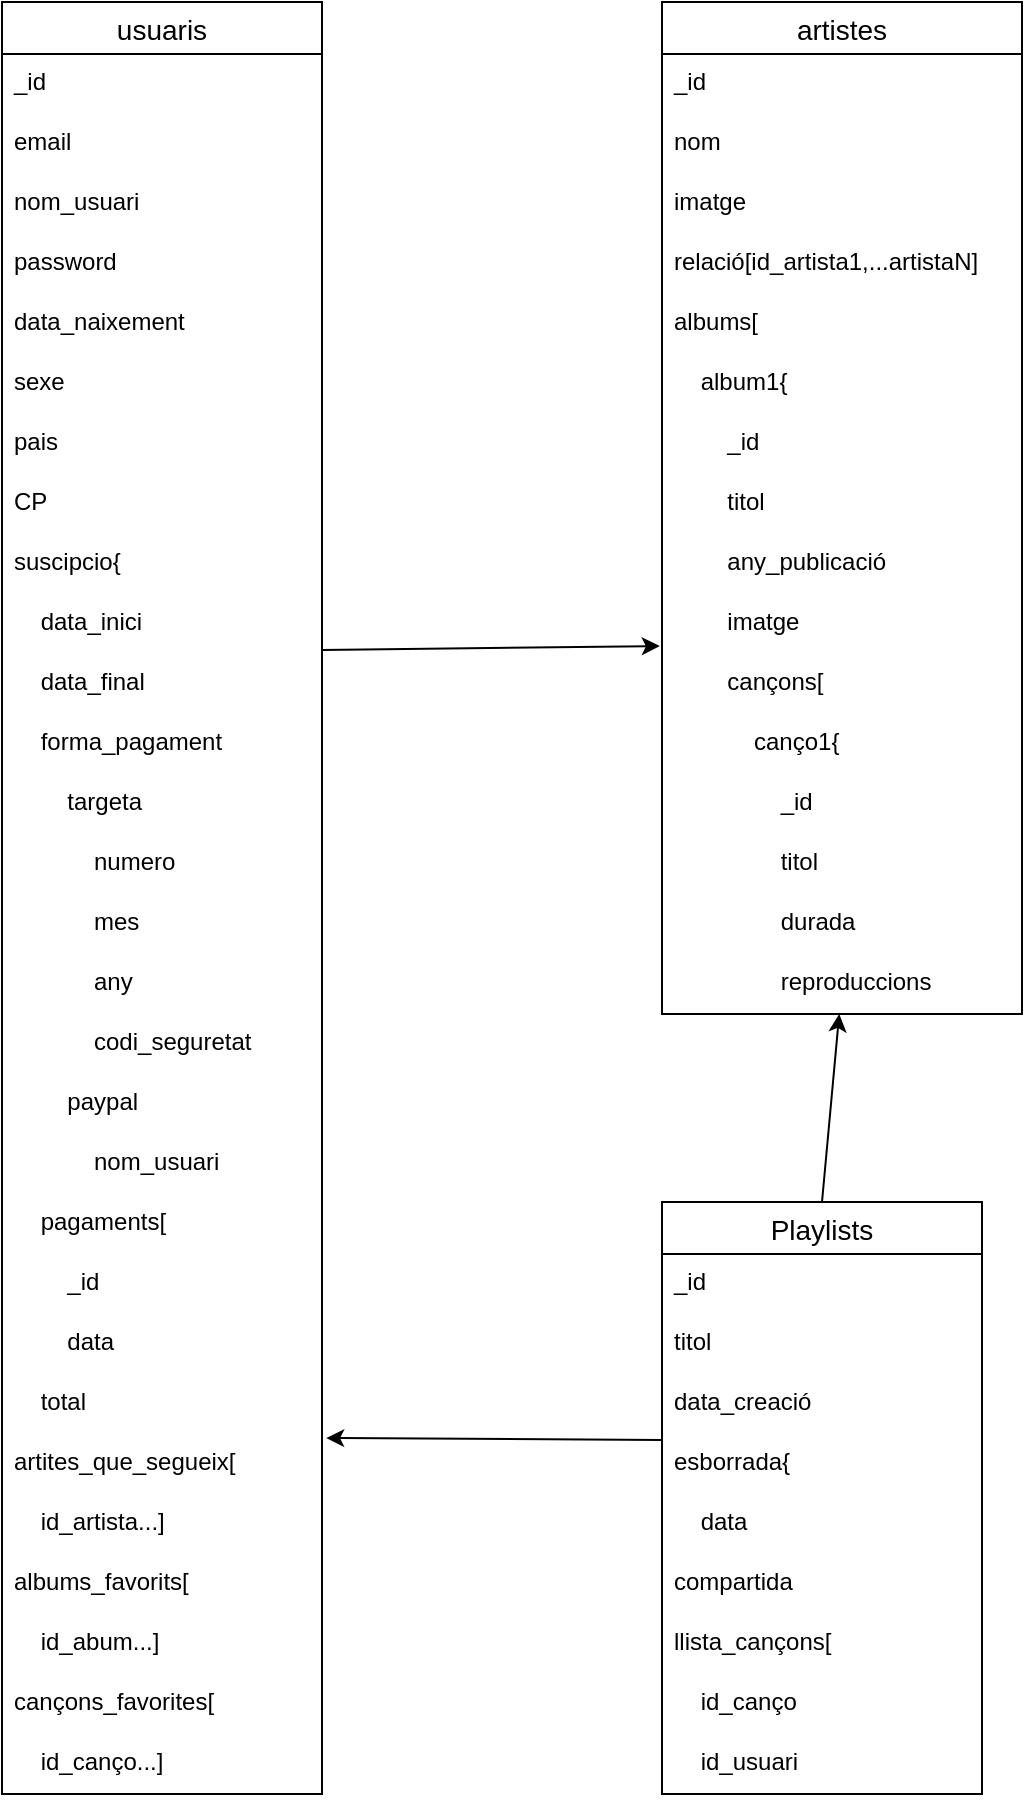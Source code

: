 <mxfile version="16.5.1" type="device"><diagram id="1F7Q7vVh27lHdalvWi7n" name="Página-1"><mxGraphModel dx="642" dy="1385" grid="1" gridSize="10" guides="1" tooltips="1" connect="1" arrows="1" fold="1" page="1" pageScale="1" pageWidth="827" pageHeight="1169" math="0" shadow="0"><root><mxCell id="0"/><mxCell id="1" parent="0"/><mxCell id="1vfCVsXAJuwGsIcXLxDr-1" value="artistes" style="swimlane;fontStyle=0;childLayout=stackLayout;horizontal=1;startSize=26;horizontalStack=0;resizeParent=1;resizeParentMax=0;resizeLast=0;collapsible=1;marginBottom=0;align=center;fontSize=14;" vertex="1" parent="1"><mxGeometry x="360" y="40" width="180" height="506" as="geometry"/></mxCell><mxCell id="1vfCVsXAJuwGsIcXLxDr-2" value="_id" style="text;strokeColor=none;fillColor=none;spacingLeft=4;spacingRight=4;overflow=hidden;rotatable=0;points=[[0,0.5],[1,0.5]];portConstraint=eastwest;fontSize=12;" vertex="1" parent="1vfCVsXAJuwGsIcXLxDr-1"><mxGeometry y="26" width="180" height="30" as="geometry"/></mxCell><mxCell id="1vfCVsXAJuwGsIcXLxDr-3" value="nom" style="text;strokeColor=none;fillColor=none;spacingLeft=4;spacingRight=4;overflow=hidden;rotatable=0;points=[[0,0.5],[1,0.5]];portConstraint=eastwest;fontSize=12;" vertex="1" parent="1vfCVsXAJuwGsIcXLxDr-1"><mxGeometry y="56" width="180" height="30" as="geometry"/></mxCell><mxCell id="1vfCVsXAJuwGsIcXLxDr-4" value="imatge" style="text;strokeColor=none;fillColor=none;spacingLeft=4;spacingRight=4;overflow=hidden;rotatable=0;points=[[0,0.5],[1,0.5]];portConstraint=eastwest;fontSize=12;" vertex="1" parent="1vfCVsXAJuwGsIcXLxDr-1"><mxGeometry y="86" width="180" height="30" as="geometry"/></mxCell><mxCell id="1vfCVsXAJuwGsIcXLxDr-5" value="relació[id_artista1,...artistaN]" style="text;strokeColor=none;fillColor=none;spacingLeft=4;spacingRight=4;overflow=hidden;rotatable=0;points=[[0,0.5],[1,0.5]];portConstraint=eastwest;fontSize=12;" vertex="1" parent="1vfCVsXAJuwGsIcXLxDr-1"><mxGeometry y="116" width="180" height="30" as="geometry"/></mxCell><mxCell id="1vfCVsXAJuwGsIcXLxDr-6" value="albums[" style="text;strokeColor=none;fillColor=none;spacingLeft=4;spacingRight=4;overflow=hidden;rotatable=0;points=[[0,0.5],[1,0.5]];portConstraint=eastwest;fontSize=12;" vertex="1" parent="1vfCVsXAJuwGsIcXLxDr-1"><mxGeometry y="146" width="180" height="30" as="geometry"/></mxCell><mxCell id="1vfCVsXAJuwGsIcXLxDr-7" value="    album1{&#10;" style="text;strokeColor=none;fillColor=none;spacingLeft=4;spacingRight=4;overflow=hidden;rotatable=0;points=[[0,0.5],[1,0.5]];portConstraint=eastwest;fontSize=12;" vertex="1" parent="1vfCVsXAJuwGsIcXLxDr-1"><mxGeometry y="176" width="180" height="30" as="geometry"/></mxCell><mxCell id="1vfCVsXAJuwGsIcXLxDr-8" value="        _id&#10;" style="text;strokeColor=none;fillColor=none;spacingLeft=4;spacingRight=4;overflow=hidden;rotatable=0;points=[[0,0.5],[1,0.5]];portConstraint=eastwest;fontSize=12;" vertex="1" parent="1vfCVsXAJuwGsIcXLxDr-1"><mxGeometry y="206" width="180" height="30" as="geometry"/></mxCell><mxCell id="1vfCVsXAJuwGsIcXLxDr-9" value="        titol" style="text;strokeColor=none;fillColor=none;spacingLeft=4;spacingRight=4;overflow=hidden;rotatable=0;points=[[0,0.5],[1,0.5]];portConstraint=eastwest;fontSize=12;" vertex="1" parent="1vfCVsXAJuwGsIcXLxDr-1"><mxGeometry y="236" width="180" height="30" as="geometry"/></mxCell><mxCell id="1vfCVsXAJuwGsIcXLxDr-10" value="        any_publicació" style="text;strokeColor=none;fillColor=none;spacingLeft=4;spacingRight=4;overflow=hidden;rotatable=0;points=[[0,0.5],[1,0.5]];portConstraint=eastwest;fontSize=12;" vertex="1" parent="1vfCVsXAJuwGsIcXLxDr-1"><mxGeometry y="266" width="180" height="30" as="geometry"/></mxCell><mxCell id="1vfCVsXAJuwGsIcXLxDr-11" value="        imatge" style="text;strokeColor=none;fillColor=none;spacingLeft=4;spacingRight=4;overflow=hidden;rotatable=0;points=[[0,0.5],[1,0.5]];portConstraint=eastwest;fontSize=12;" vertex="1" parent="1vfCVsXAJuwGsIcXLxDr-1"><mxGeometry y="296" width="180" height="30" as="geometry"/></mxCell><mxCell id="1vfCVsXAJuwGsIcXLxDr-12" value="        cançons[&#10; " style="text;strokeColor=none;fillColor=none;spacingLeft=4;spacingRight=4;overflow=hidden;rotatable=0;points=[[0,0.5],[1,0.5]];portConstraint=eastwest;fontSize=12;" vertex="1" parent="1vfCVsXAJuwGsIcXLxDr-1"><mxGeometry y="326" width="180" height="30" as="geometry"/></mxCell><mxCell id="1vfCVsXAJuwGsIcXLxDr-13" value="            canço1{" style="text;strokeColor=none;fillColor=none;spacingLeft=4;spacingRight=4;overflow=hidden;rotatable=0;points=[[0,0.5],[1,0.5]];portConstraint=eastwest;fontSize=12;" vertex="1" parent="1vfCVsXAJuwGsIcXLxDr-1"><mxGeometry y="356" width="180" height="30" as="geometry"/></mxCell><mxCell id="1vfCVsXAJuwGsIcXLxDr-14" value="                _id" style="text;strokeColor=none;fillColor=none;spacingLeft=4;spacingRight=4;overflow=hidden;rotatable=0;points=[[0,0.5],[1,0.5]];portConstraint=eastwest;fontSize=12;" vertex="1" parent="1vfCVsXAJuwGsIcXLxDr-1"><mxGeometry y="386" width="180" height="30" as="geometry"/></mxCell><mxCell id="1vfCVsXAJuwGsIcXLxDr-15" value="                titol" style="text;strokeColor=none;fillColor=none;spacingLeft=4;spacingRight=4;overflow=hidden;rotatable=0;points=[[0,0.5],[1,0.5]];portConstraint=eastwest;fontSize=12;" vertex="1" parent="1vfCVsXAJuwGsIcXLxDr-1"><mxGeometry y="416" width="180" height="30" as="geometry"/></mxCell><mxCell id="1vfCVsXAJuwGsIcXLxDr-16" value="                durada" style="text;strokeColor=none;fillColor=none;spacingLeft=4;spacingRight=4;overflow=hidden;rotatable=0;points=[[0,0.5],[1,0.5]];portConstraint=eastwest;fontSize=12;" vertex="1" parent="1vfCVsXAJuwGsIcXLxDr-1"><mxGeometry y="446" width="180" height="30" as="geometry"/></mxCell><mxCell id="1vfCVsXAJuwGsIcXLxDr-17" value="                reproduccions" style="text;strokeColor=none;fillColor=none;spacingLeft=4;spacingRight=4;overflow=hidden;rotatable=0;points=[[0,0.5],[1,0.5]];portConstraint=eastwest;fontSize=12;" vertex="1" parent="1vfCVsXAJuwGsIcXLxDr-1"><mxGeometry y="476" width="180" height="30" as="geometry"/></mxCell><mxCell id="1vfCVsXAJuwGsIcXLxDr-18" value="usuaris" style="swimlane;fontStyle=0;childLayout=stackLayout;horizontal=1;startSize=26;horizontalStack=0;resizeParent=1;resizeParentMax=0;resizeLast=0;collapsible=1;marginBottom=0;align=center;fontSize=14;" vertex="1" parent="1"><mxGeometry x="30" y="40" width="160" height="896" as="geometry"/></mxCell><mxCell id="1vfCVsXAJuwGsIcXLxDr-19" value="_id" style="text;strokeColor=none;fillColor=none;spacingLeft=4;spacingRight=4;overflow=hidden;rotatable=0;points=[[0,0.5],[1,0.5]];portConstraint=eastwest;fontSize=12;" vertex="1" parent="1vfCVsXAJuwGsIcXLxDr-18"><mxGeometry y="26" width="160" height="30" as="geometry"/></mxCell><mxCell id="1vfCVsXAJuwGsIcXLxDr-20" value="email" style="text;strokeColor=none;fillColor=none;spacingLeft=4;spacingRight=4;overflow=hidden;rotatable=0;points=[[0,0.5],[1,0.5]];portConstraint=eastwest;fontSize=12;" vertex="1" parent="1vfCVsXAJuwGsIcXLxDr-18"><mxGeometry y="56" width="160" height="30" as="geometry"/></mxCell><mxCell id="1vfCVsXAJuwGsIcXLxDr-21" value="nom_usuari" style="text;strokeColor=none;fillColor=none;spacingLeft=4;spacingRight=4;overflow=hidden;rotatable=0;points=[[0,0.5],[1,0.5]];portConstraint=eastwest;fontSize=12;" vertex="1" parent="1vfCVsXAJuwGsIcXLxDr-18"><mxGeometry y="86" width="160" height="30" as="geometry"/></mxCell><mxCell id="1vfCVsXAJuwGsIcXLxDr-22" value="password" style="text;strokeColor=none;fillColor=none;spacingLeft=4;spacingRight=4;overflow=hidden;rotatable=0;points=[[0,0.5],[1,0.5]];portConstraint=eastwest;fontSize=12;" vertex="1" parent="1vfCVsXAJuwGsIcXLxDr-18"><mxGeometry y="116" width="160" height="30" as="geometry"/></mxCell><mxCell id="1vfCVsXAJuwGsIcXLxDr-23" value="data_naixement" style="text;strokeColor=none;fillColor=none;spacingLeft=4;spacingRight=4;overflow=hidden;rotatable=0;points=[[0,0.5],[1,0.5]];portConstraint=eastwest;fontSize=12;" vertex="1" parent="1vfCVsXAJuwGsIcXLxDr-18"><mxGeometry y="146" width="160" height="30" as="geometry"/></mxCell><mxCell id="1vfCVsXAJuwGsIcXLxDr-24" value="sexe" style="text;strokeColor=none;fillColor=none;spacingLeft=4;spacingRight=4;overflow=hidden;rotatable=0;points=[[0,0.5],[1,0.5]];portConstraint=eastwest;fontSize=12;" vertex="1" parent="1vfCVsXAJuwGsIcXLxDr-18"><mxGeometry y="176" width="160" height="30" as="geometry"/></mxCell><mxCell id="1vfCVsXAJuwGsIcXLxDr-25" value="pais" style="text;strokeColor=none;fillColor=none;spacingLeft=4;spacingRight=4;overflow=hidden;rotatable=0;points=[[0,0.5],[1,0.5]];portConstraint=eastwest;fontSize=12;" vertex="1" parent="1vfCVsXAJuwGsIcXLxDr-18"><mxGeometry y="206" width="160" height="30" as="geometry"/></mxCell><mxCell id="1vfCVsXAJuwGsIcXLxDr-26" value="CP" style="text;strokeColor=none;fillColor=none;spacingLeft=4;spacingRight=4;overflow=hidden;rotatable=0;points=[[0,0.5],[1,0.5]];portConstraint=eastwest;fontSize=12;" vertex="1" parent="1vfCVsXAJuwGsIcXLxDr-18"><mxGeometry y="236" width="160" height="30" as="geometry"/></mxCell><mxCell id="1vfCVsXAJuwGsIcXLxDr-27" value="suscipcio{" style="text;strokeColor=none;fillColor=none;spacingLeft=4;spacingRight=4;overflow=hidden;rotatable=0;points=[[0,0.5],[1,0.5]];portConstraint=eastwest;fontSize=12;" vertex="1" parent="1vfCVsXAJuwGsIcXLxDr-18"><mxGeometry y="266" width="160" height="30" as="geometry"/></mxCell><mxCell id="1vfCVsXAJuwGsIcXLxDr-28" value="    data_inici" style="text;strokeColor=none;fillColor=none;spacingLeft=4;spacingRight=4;overflow=hidden;rotatable=0;points=[[0,0.5],[1,0.5]];portConstraint=eastwest;fontSize=12;" vertex="1" parent="1vfCVsXAJuwGsIcXLxDr-18"><mxGeometry y="296" width="160" height="30" as="geometry"/></mxCell><mxCell id="1vfCVsXAJuwGsIcXLxDr-29" value="    data_final" style="text;strokeColor=none;fillColor=none;spacingLeft=4;spacingRight=4;overflow=hidden;rotatable=0;points=[[0,0.5],[1,0.5]];portConstraint=eastwest;fontSize=12;" vertex="1" parent="1vfCVsXAJuwGsIcXLxDr-18"><mxGeometry y="326" width="160" height="30" as="geometry"/></mxCell><mxCell id="1vfCVsXAJuwGsIcXLxDr-30" value="    forma_pagament" style="text;strokeColor=none;fillColor=none;spacingLeft=4;spacingRight=4;overflow=hidden;rotatable=0;points=[[0,0.5],[1,0.5]];portConstraint=eastwest;fontSize=12;" vertex="1" parent="1vfCVsXAJuwGsIcXLxDr-18"><mxGeometry y="356" width="160" height="30" as="geometry"/></mxCell><mxCell id="1vfCVsXAJuwGsIcXLxDr-31" value="        targeta" style="text;strokeColor=none;fillColor=none;spacingLeft=4;spacingRight=4;overflow=hidden;rotatable=0;points=[[0,0.5],[1,0.5]];portConstraint=eastwest;fontSize=12;" vertex="1" parent="1vfCVsXAJuwGsIcXLxDr-18"><mxGeometry y="386" width="160" height="30" as="geometry"/></mxCell><mxCell id="1vfCVsXAJuwGsIcXLxDr-32" value="            numero" style="text;strokeColor=none;fillColor=none;spacingLeft=4;spacingRight=4;overflow=hidden;rotatable=0;points=[[0,0.5],[1,0.5]];portConstraint=eastwest;fontSize=12;" vertex="1" parent="1vfCVsXAJuwGsIcXLxDr-18"><mxGeometry y="416" width="160" height="30" as="geometry"/></mxCell><mxCell id="1vfCVsXAJuwGsIcXLxDr-33" value="            mes" style="text;strokeColor=none;fillColor=none;spacingLeft=4;spacingRight=4;overflow=hidden;rotatable=0;points=[[0,0.5],[1,0.5]];portConstraint=eastwest;fontSize=12;" vertex="1" parent="1vfCVsXAJuwGsIcXLxDr-18"><mxGeometry y="446" width="160" height="30" as="geometry"/></mxCell><mxCell id="1vfCVsXAJuwGsIcXLxDr-35" value="            any" style="text;strokeColor=none;fillColor=none;spacingLeft=4;spacingRight=4;overflow=hidden;rotatable=0;points=[[0,0.5],[1,0.5]];portConstraint=eastwest;fontSize=12;" vertex="1" parent="1vfCVsXAJuwGsIcXLxDr-18"><mxGeometry y="476" width="160" height="30" as="geometry"/></mxCell><mxCell id="1vfCVsXAJuwGsIcXLxDr-36" value="            codi_seguretat" style="text;strokeColor=none;fillColor=none;spacingLeft=4;spacingRight=4;overflow=hidden;rotatable=0;points=[[0,0.5],[1,0.5]];portConstraint=eastwest;fontSize=12;" vertex="1" parent="1vfCVsXAJuwGsIcXLxDr-18"><mxGeometry y="506" width="160" height="30" as="geometry"/></mxCell><mxCell id="1vfCVsXAJuwGsIcXLxDr-37" value="        paypal" style="text;strokeColor=none;fillColor=none;spacingLeft=4;spacingRight=4;overflow=hidden;rotatable=0;points=[[0,0.5],[1,0.5]];portConstraint=eastwest;fontSize=12;" vertex="1" parent="1vfCVsXAJuwGsIcXLxDr-18"><mxGeometry y="536" width="160" height="30" as="geometry"/></mxCell><mxCell id="1vfCVsXAJuwGsIcXLxDr-38" value="            nom_usuari&#10;" style="text;strokeColor=none;fillColor=none;spacingLeft=4;spacingRight=4;overflow=hidden;rotatable=0;points=[[0,0.5],[1,0.5]];portConstraint=eastwest;fontSize=12;" vertex="1" parent="1vfCVsXAJuwGsIcXLxDr-18"><mxGeometry y="566" width="160" height="30" as="geometry"/></mxCell><mxCell id="1vfCVsXAJuwGsIcXLxDr-39" value="    pagaments[" style="text;strokeColor=none;fillColor=none;spacingLeft=4;spacingRight=4;overflow=hidden;rotatable=0;points=[[0,0.5],[1,0.5]];portConstraint=eastwest;fontSize=12;" vertex="1" parent="1vfCVsXAJuwGsIcXLxDr-18"><mxGeometry y="596" width="160" height="30" as="geometry"/></mxCell><mxCell id="1vfCVsXAJuwGsIcXLxDr-40" value="        _id" style="text;strokeColor=none;fillColor=none;spacingLeft=4;spacingRight=4;overflow=hidden;rotatable=0;points=[[0,0.5],[1,0.5]];portConstraint=eastwest;fontSize=12;" vertex="1" parent="1vfCVsXAJuwGsIcXLxDr-18"><mxGeometry y="626" width="160" height="30" as="geometry"/></mxCell><mxCell id="1vfCVsXAJuwGsIcXLxDr-41" value="        data" style="text;strokeColor=none;fillColor=none;spacingLeft=4;spacingRight=4;overflow=hidden;rotatable=0;points=[[0,0.5],[1,0.5]];portConstraint=eastwest;fontSize=12;" vertex="1" parent="1vfCVsXAJuwGsIcXLxDr-18"><mxGeometry y="656" width="160" height="30" as="geometry"/></mxCell><mxCell id="1vfCVsXAJuwGsIcXLxDr-42" value="    total" style="text;strokeColor=none;fillColor=none;spacingLeft=4;spacingRight=4;overflow=hidden;rotatable=0;points=[[0,0.5],[1,0.5]];portConstraint=eastwest;fontSize=12;" vertex="1" parent="1vfCVsXAJuwGsIcXLxDr-18"><mxGeometry y="686" width="160" height="30" as="geometry"/></mxCell><mxCell id="1vfCVsXAJuwGsIcXLxDr-43" value="artites_que_segueix[" style="text;strokeColor=none;fillColor=none;spacingLeft=4;spacingRight=4;overflow=hidden;rotatable=0;points=[[0,0.5],[1,0.5]];portConstraint=eastwest;fontSize=12;" vertex="1" parent="1vfCVsXAJuwGsIcXLxDr-18"><mxGeometry y="716" width="160" height="30" as="geometry"/></mxCell><mxCell id="1vfCVsXAJuwGsIcXLxDr-44" value="    id_artista...]" style="text;strokeColor=none;fillColor=none;spacingLeft=4;spacingRight=4;overflow=hidden;rotatable=0;points=[[0,0.5],[1,0.5]];portConstraint=eastwest;fontSize=12;" vertex="1" parent="1vfCVsXAJuwGsIcXLxDr-18"><mxGeometry y="746" width="160" height="30" as="geometry"/></mxCell><mxCell id="1vfCVsXAJuwGsIcXLxDr-45" value="albums_favorits[" style="text;strokeColor=none;fillColor=none;spacingLeft=4;spacingRight=4;overflow=hidden;rotatable=0;points=[[0,0.5],[1,0.5]];portConstraint=eastwest;fontSize=12;" vertex="1" parent="1vfCVsXAJuwGsIcXLxDr-18"><mxGeometry y="776" width="160" height="30" as="geometry"/></mxCell><mxCell id="1vfCVsXAJuwGsIcXLxDr-46" value="    id_abum...]" style="text;strokeColor=none;fillColor=none;spacingLeft=4;spacingRight=4;overflow=hidden;rotatable=0;points=[[0,0.5],[1,0.5]];portConstraint=eastwest;fontSize=12;" vertex="1" parent="1vfCVsXAJuwGsIcXLxDr-18"><mxGeometry y="806" width="160" height="30" as="geometry"/></mxCell><mxCell id="1vfCVsXAJuwGsIcXLxDr-47" value="cançons_favorites[" style="text;strokeColor=none;fillColor=none;spacingLeft=4;spacingRight=4;overflow=hidden;rotatable=0;points=[[0,0.5],[1,0.5]];portConstraint=eastwest;fontSize=12;" vertex="1" parent="1vfCVsXAJuwGsIcXLxDr-18"><mxGeometry y="836" width="160" height="30" as="geometry"/></mxCell><mxCell id="1vfCVsXAJuwGsIcXLxDr-48" value="    id_canço...]" style="text;strokeColor=none;fillColor=none;spacingLeft=4;spacingRight=4;overflow=hidden;rotatable=0;points=[[0,0.5],[1,0.5]];portConstraint=eastwest;fontSize=12;" vertex="1" parent="1vfCVsXAJuwGsIcXLxDr-18"><mxGeometry y="866" width="160" height="30" as="geometry"/></mxCell><mxCell id="1vfCVsXAJuwGsIcXLxDr-49" value="" style="endArrow=classic;html=1;rounded=0;exitX=1;exitY=-0.067;exitDx=0;exitDy=0;exitPerimeter=0;entryX=-0.006;entryY=0.867;entryDx=0;entryDy=0;entryPerimeter=0;" edge="1" parent="1" source="1vfCVsXAJuwGsIcXLxDr-29" target="1vfCVsXAJuwGsIcXLxDr-11"><mxGeometry width="50" height="50" relative="1" as="geometry"><mxPoint x="390" y="270" as="sourcePoint"/><mxPoint x="440" y="220" as="targetPoint"/></mxGeometry></mxCell><mxCell id="1vfCVsXAJuwGsIcXLxDr-50" value="Playlists" style="swimlane;fontStyle=0;childLayout=stackLayout;horizontal=1;startSize=26;horizontalStack=0;resizeParent=1;resizeParentMax=0;resizeLast=0;collapsible=1;marginBottom=0;align=center;fontSize=14;" vertex="1" parent="1"><mxGeometry x="360" y="640" width="160" height="296" as="geometry"/></mxCell><mxCell id="1vfCVsXAJuwGsIcXLxDr-51" value="_id" style="text;strokeColor=none;fillColor=none;spacingLeft=4;spacingRight=4;overflow=hidden;rotatable=0;points=[[0,0.5],[1,0.5]];portConstraint=eastwest;fontSize=12;" vertex="1" parent="1vfCVsXAJuwGsIcXLxDr-50"><mxGeometry y="26" width="160" height="30" as="geometry"/></mxCell><mxCell id="1vfCVsXAJuwGsIcXLxDr-52" value="titol" style="text;strokeColor=none;fillColor=none;spacingLeft=4;spacingRight=4;overflow=hidden;rotatable=0;points=[[0,0.5],[1,0.5]];portConstraint=eastwest;fontSize=12;" vertex="1" parent="1vfCVsXAJuwGsIcXLxDr-50"><mxGeometry y="56" width="160" height="30" as="geometry"/></mxCell><mxCell id="1vfCVsXAJuwGsIcXLxDr-53" value="data_creació" style="text;strokeColor=none;fillColor=none;spacingLeft=4;spacingRight=4;overflow=hidden;rotatable=0;points=[[0,0.5],[1,0.5]];portConstraint=eastwest;fontSize=12;" vertex="1" parent="1vfCVsXAJuwGsIcXLxDr-50"><mxGeometry y="86" width="160" height="30" as="geometry"/></mxCell><mxCell id="1vfCVsXAJuwGsIcXLxDr-54" value="esborrada{" style="text;strokeColor=none;fillColor=none;spacingLeft=4;spacingRight=4;overflow=hidden;rotatable=0;points=[[0,0.5],[1,0.5]];portConstraint=eastwest;fontSize=12;" vertex="1" parent="1vfCVsXAJuwGsIcXLxDr-50"><mxGeometry y="116" width="160" height="30" as="geometry"/></mxCell><mxCell id="1vfCVsXAJuwGsIcXLxDr-55" value="    data" style="text;strokeColor=none;fillColor=none;spacingLeft=4;spacingRight=4;overflow=hidden;rotatable=0;points=[[0,0.5],[1,0.5]];portConstraint=eastwest;fontSize=12;" vertex="1" parent="1vfCVsXAJuwGsIcXLxDr-50"><mxGeometry y="146" width="160" height="30" as="geometry"/></mxCell><mxCell id="1vfCVsXAJuwGsIcXLxDr-56" value="compartida" style="text;strokeColor=none;fillColor=none;spacingLeft=4;spacingRight=4;overflow=hidden;rotatable=0;points=[[0,0.5],[1,0.5]];portConstraint=eastwest;fontSize=12;" vertex="1" parent="1vfCVsXAJuwGsIcXLxDr-50"><mxGeometry y="176" width="160" height="30" as="geometry"/></mxCell><mxCell id="1vfCVsXAJuwGsIcXLxDr-57" value="llista_cançons[" style="text;strokeColor=none;fillColor=none;spacingLeft=4;spacingRight=4;overflow=hidden;rotatable=0;points=[[0,0.5],[1,0.5]];portConstraint=eastwest;fontSize=12;" vertex="1" parent="1vfCVsXAJuwGsIcXLxDr-50"><mxGeometry y="206" width="160" height="30" as="geometry"/></mxCell><mxCell id="1vfCVsXAJuwGsIcXLxDr-58" value="    id_canço&#10;&#10;" style="text;strokeColor=none;fillColor=none;spacingLeft=4;spacingRight=4;overflow=hidden;rotatable=0;points=[[0,0.5],[1,0.5]];portConstraint=eastwest;fontSize=12;" vertex="1" parent="1vfCVsXAJuwGsIcXLxDr-50"><mxGeometry y="236" width="160" height="30" as="geometry"/></mxCell><mxCell id="1vfCVsXAJuwGsIcXLxDr-59" value="    id_usuari" style="text;strokeColor=none;fillColor=none;spacingLeft=4;spacingRight=4;overflow=hidden;rotatable=0;points=[[0,0.5],[1,0.5]];portConstraint=eastwest;fontSize=12;" vertex="1" parent="1vfCVsXAJuwGsIcXLxDr-50"><mxGeometry y="266" width="160" height="30" as="geometry"/></mxCell><mxCell id="1vfCVsXAJuwGsIcXLxDr-60" value="" style="endArrow=classic;html=1;rounded=0;exitX=0;exitY=0.1;exitDx=0;exitDy=0;exitPerimeter=0;entryX=1.013;entryY=0.067;entryDx=0;entryDy=0;entryPerimeter=0;" edge="1" parent="1" source="1vfCVsXAJuwGsIcXLxDr-54" target="1vfCVsXAJuwGsIcXLxDr-43"><mxGeometry width="50" height="50" relative="1" as="geometry"><mxPoint x="390" y="570" as="sourcePoint"/><mxPoint x="440" y="520" as="targetPoint"/></mxGeometry></mxCell><mxCell id="1vfCVsXAJuwGsIcXLxDr-61" value="" style="endArrow=classic;html=1;rounded=0;exitX=0.5;exitY=0;exitDx=0;exitDy=0;" edge="1" parent="1" source="1vfCVsXAJuwGsIcXLxDr-50" target="1vfCVsXAJuwGsIcXLxDr-17"><mxGeometry width="50" height="50" relative="1" as="geometry"><mxPoint x="390" y="570" as="sourcePoint"/><mxPoint x="440" y="520" as="targetPoint"/></mxGeometry></mxCell></root></mxGraphModel></diagram></mxfile>
